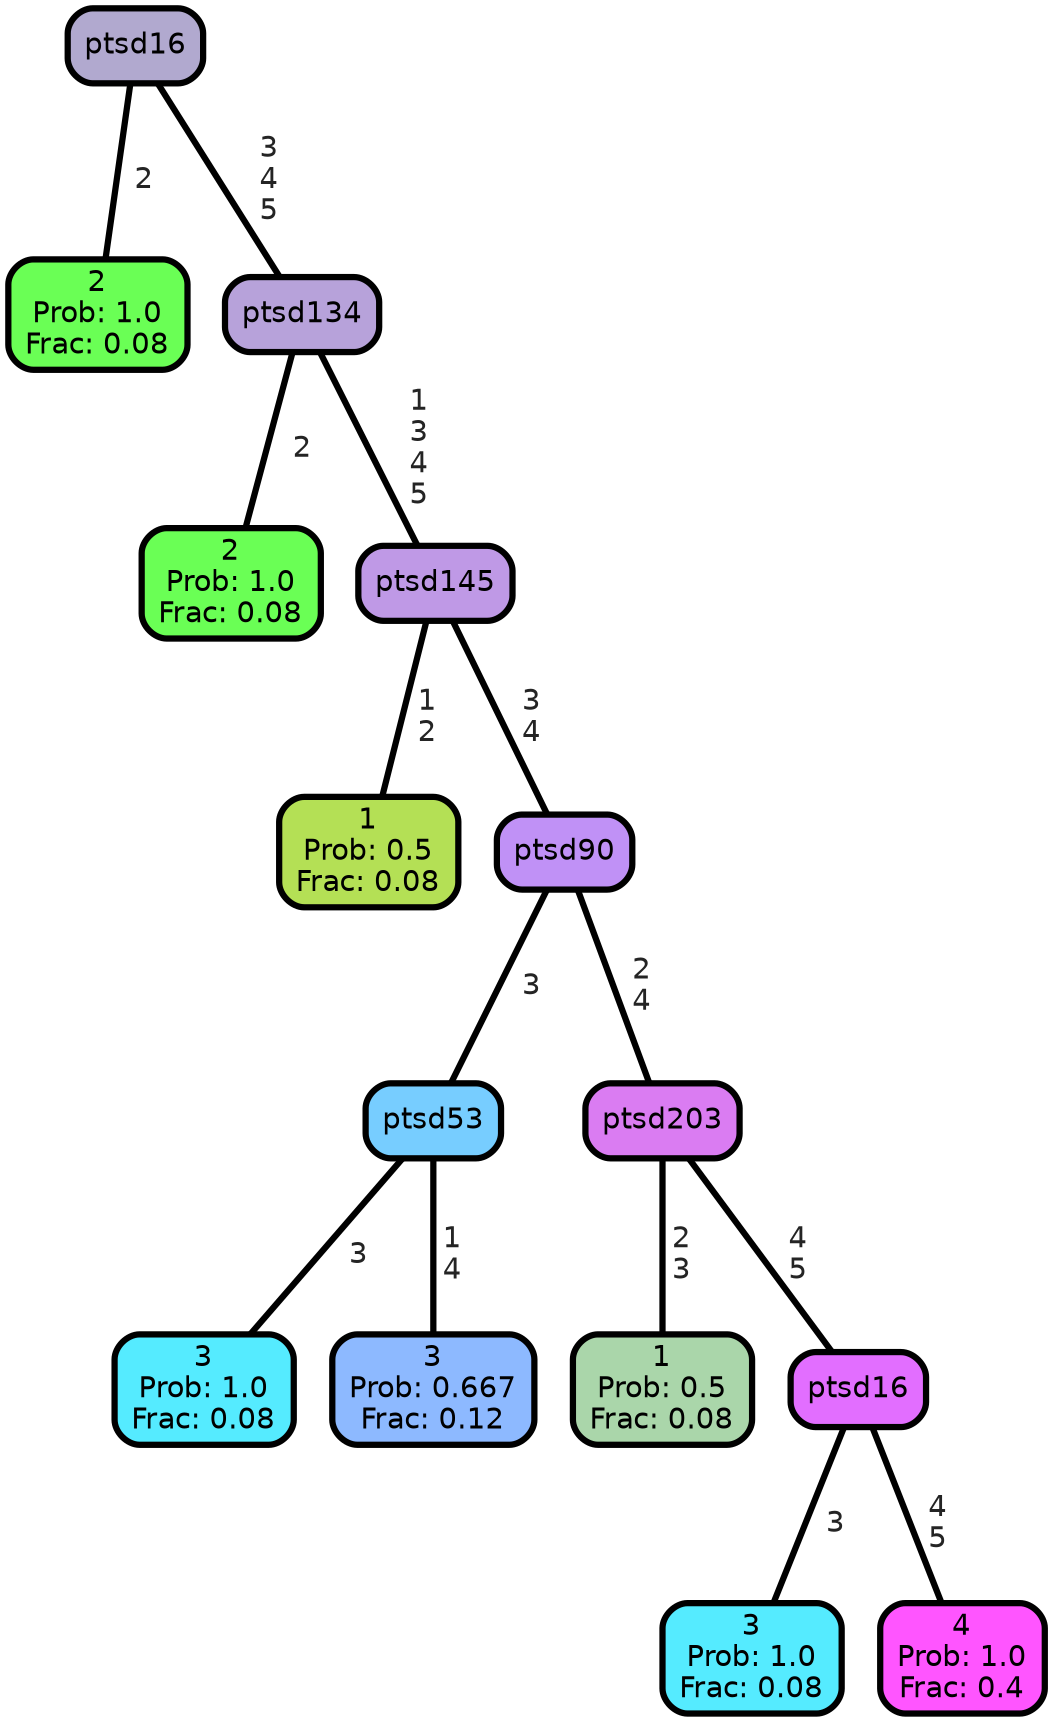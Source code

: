graph Tree {
node [shape=box, style="filled, rounded",color="black",penwidth="3",fontcolor="black",                 fontname=helvetica] ;
graph [ranksep="0 equally", splines=straight,                 bgcolor=transparent, dpi=200] ;
edge [fontname=helvetica, fontweight=bold,fontcolor=grey14,color=black] ;
0 [label="2
Prob: 1.0
Frac: 0.08", fillcolor="#6aff55"] ;
1 [label="ptsd16", fillcolor="#b1a9cf"] ;
2 [label="2
Prob: 1.0
Frac: 0.08", fillcolor="#6aff55"] ;
3 [label="ptsd134", fillcolor="#b7a2da"] ;
4 [label="1
Prob: 0.5
Frac: 0.08", fillcolor="#b4e055"] ;
5 [label="ptsd145", fillcolor="#bf99e6"] ;
6 [label="3
Prob: 1.0
Frac: 0.08", fillcolor="#55ebff"] ;
7 [label="ptsd53", fillcolor="#77cdff"] ;
8 [label="3
Prob: 0.667
Frac: 0.12", fillcolor="#8db9ff"] ;
9 [label="ptsd90", fillcolor="#c091f6"] ;
10 [label="1
Prob: 0.5
Frac: 0.08", fillcolor="#aad6aa"] ;
11 [label="ptsd203", fillcolor="#da7cf2"] ;
12 [label="3
Prob: 1.0
Frac: 0.08", fillcolor="#55ebff"] ;
13 [label="ptsd16", fillcolor="#e26eff"] ;
14 [label="4
Prob: 1.0
Frac: 0.4", fillcolor="#ff55ff"] ;
1 -- 0 [label=" 2",penwidth=3] ;
1 -- 3 [label=" 3\n 4\n 5",penwidth=3] ;
3 -- 2 [label=" 2",penwidth=3] ;
3 -- 5 [label=" 1\n 3\n 4\n 5",penwidth=3] ;
5 -- 4 [label=" 1\n 2",penwidth=3] ;
5 -- 9 [label=" 3\n 4",penwidth=3] ;
7 -- 6 [label=" 3",penwidth=3] ;
7 -- 8 [label=" 1\n 4",penwidth=3] ;
9 -- 7 [label=" 3",penwidth=3] ;
9 -- 11 [label=" 2\n 4",penwidth=3] ;
11 -- 10 [label=" 2\n 3",penwidth=3] ;
11 -- 13 [label=" 4\n 5",penwidth=3] ;
13 -- 12 [label=" 3",penwidth=3] ;
13 -- 14 [label=" 4\n 5",penwidth=3] ;
{rank = same;}}